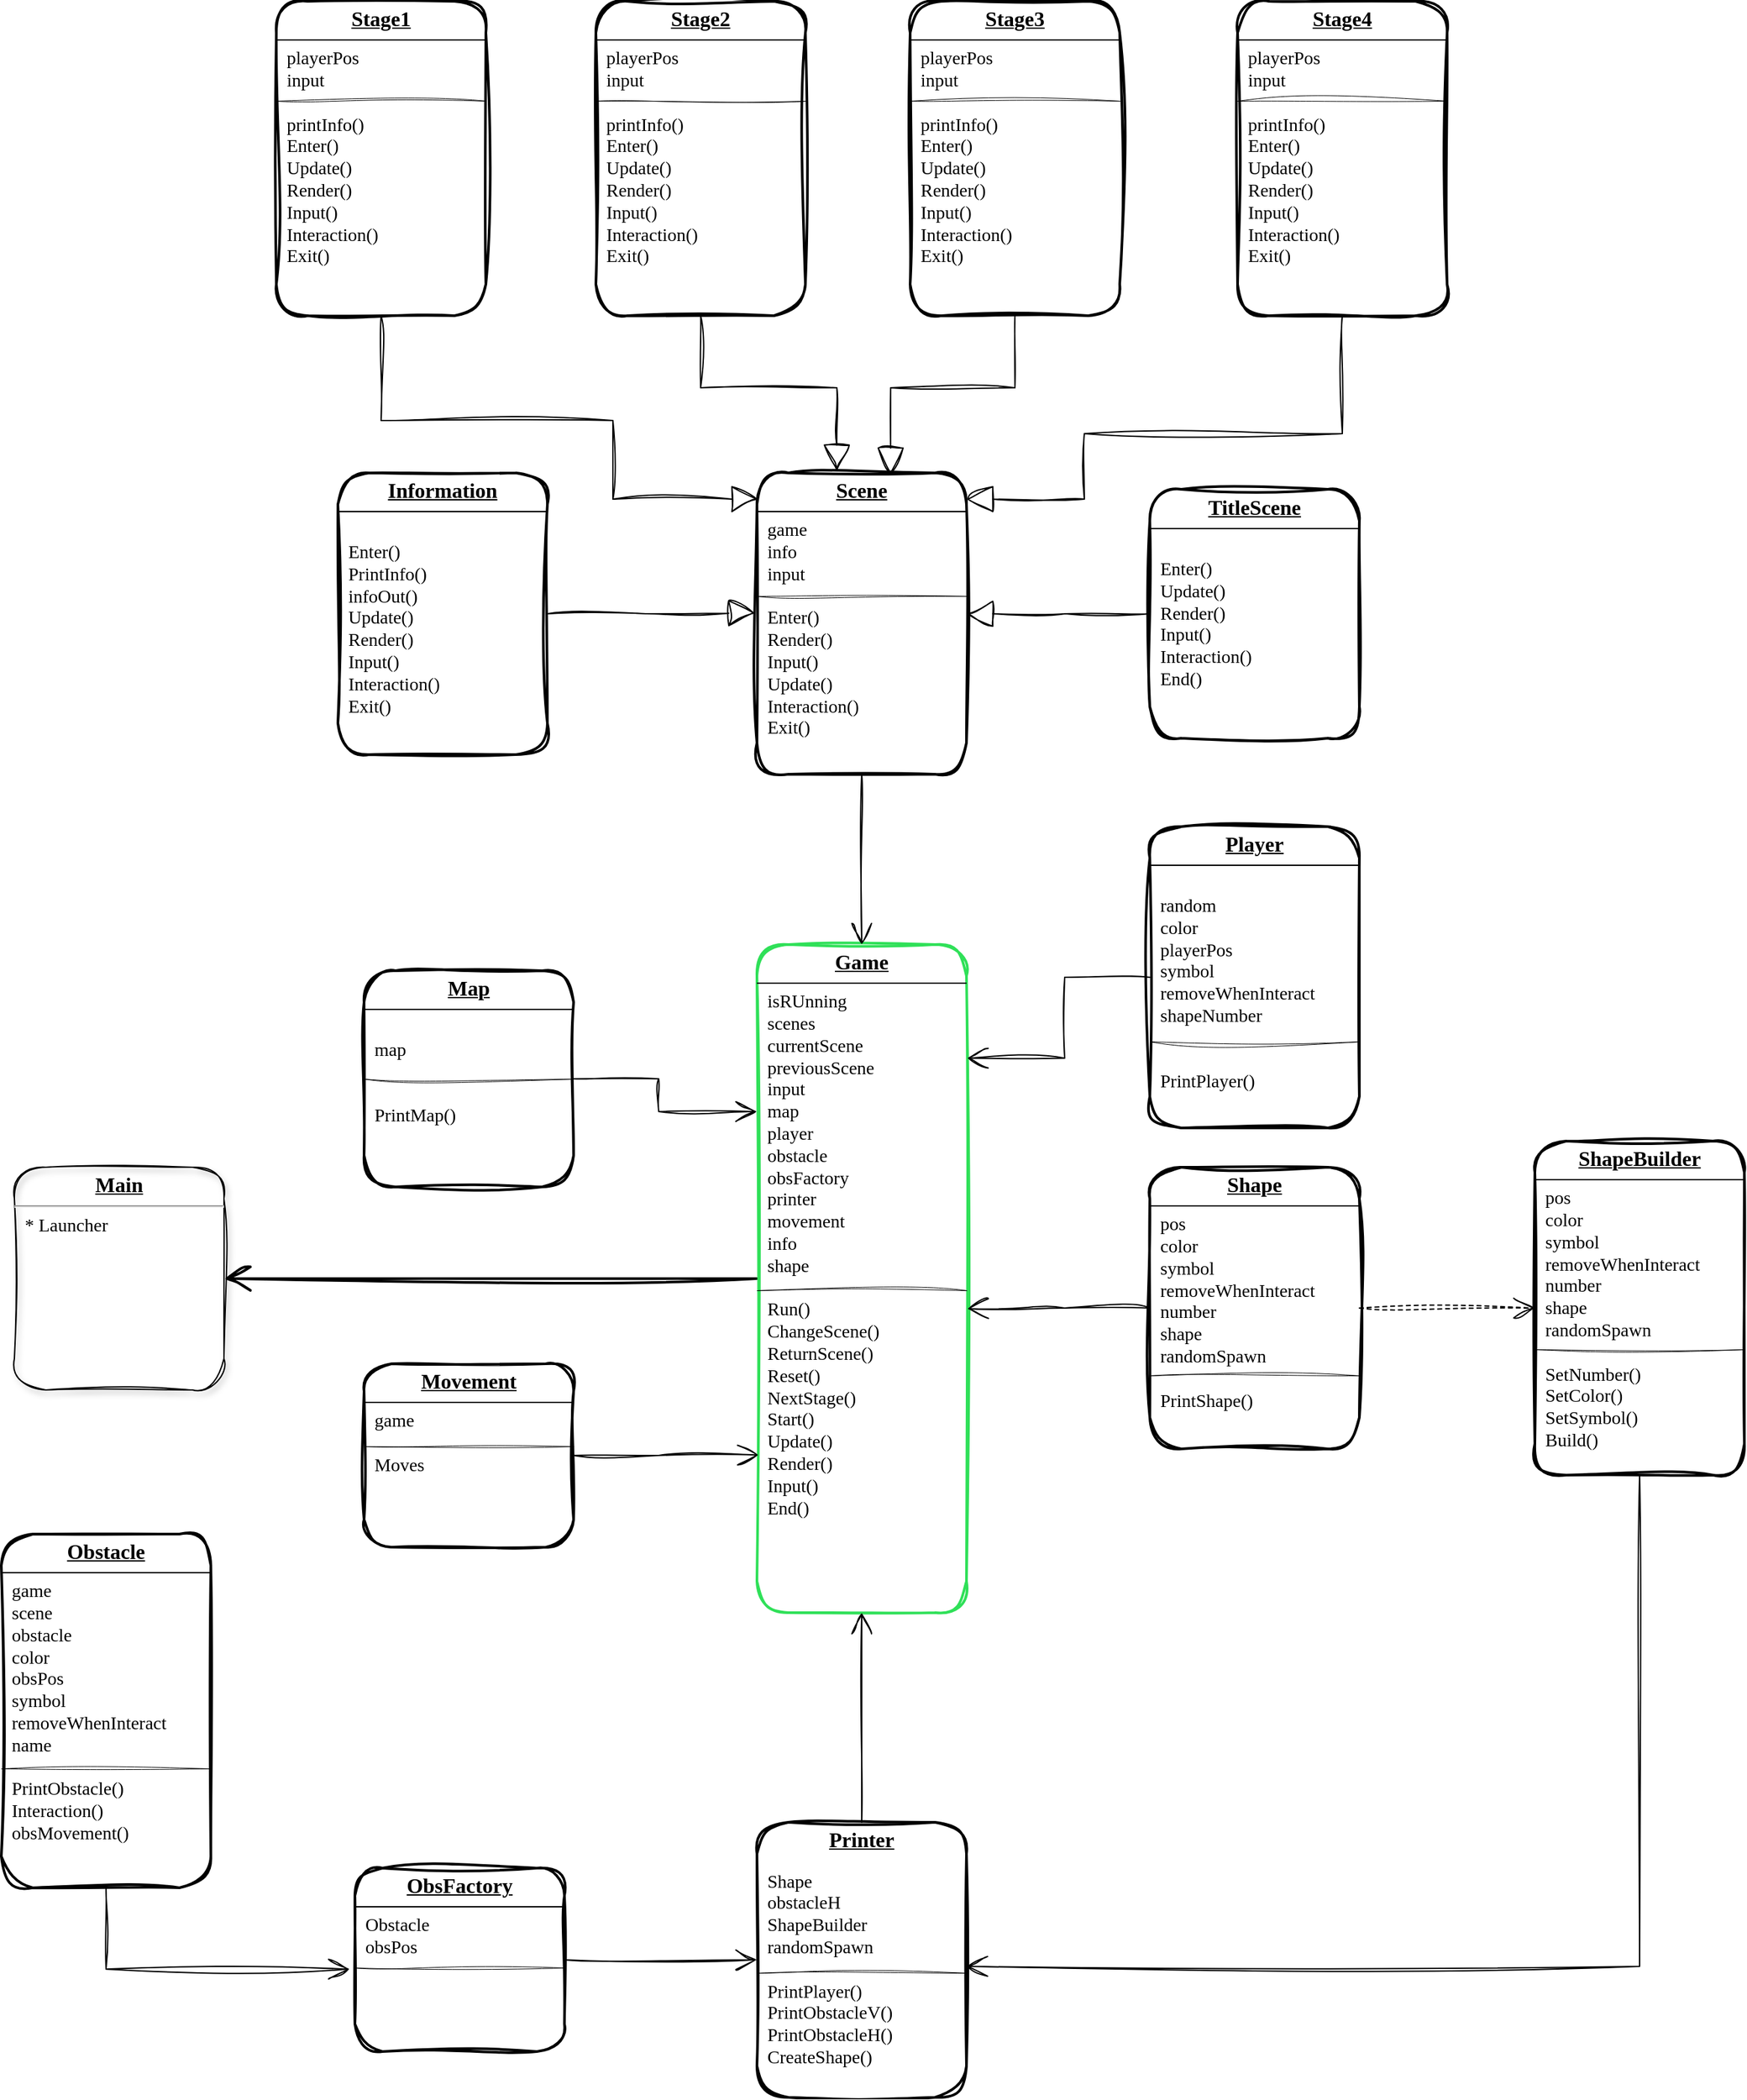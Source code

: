 <mxfile version="24.7.7">
  <diagram name="페이지-1" id="KCfzDf8pTsPUJtwc3lcl">
    <mxGraphModel dx="2951" dy="3387" grid="1" gridSize="10" guides="1" tooltips="1" connect="1" arrows="1" fold="1" page="1" pageScale="1" pageWidth="827" pageHeight="1169" math="0" shadow="0">
      <root>
        <mxCell id="0" />
        <mxCell id="1" parent="0" />
        <mxCell id="t9LcC6FPBCo6lW4B1yM4-5" value="&lt;p style=&quot;margin: 0px; margin-top: 4px; text-align: center; text-decoration: underline;&quot;&gt;&lt;strong&gt;&lt;font style=&quot;font-size: 16px;&quot;&gt;Main&lt;/font&gt;&lt;/strong&gt;&lt;/p&gt;&lt;hr&gt;&lt;p style=&quot;margin: 0px 0px 0px 8px; font-size: 14px;&quot;&gt;* Launcher&lt;/p&gt;&lt;p style=&quot;margin: 0px; margin-left: 8px;&quot;&gt;&lt;br&gt;&lt;/p&gt;" style="verticalAlign=top;align=left;overflow=fill;fontSize=12;fontFamily=d2coding;html=1;strokeColor=#000000;shadow=1;fillColor=none;fontColor=#000000;rounded=1;sketch=1;curveFitting=1;jiggle=2;" vertex="1" parent="1">
          <mxGeometry x="-650" y="-30" width="160" height="170" as="geometry" />
        </mxCell>
        <mxCell id="t9LcC6FPBCo6lW4B1yM4-97" style="edgeStyle=orthogonalEdgeStyle;rounded=0;sketch=1;hachureGap=4;jiggle=2;curveFitting=1;orthogonalLoop=1;jettySize=auto;html=1;entryX=1;entryY=0.5;entryDx=0;entryDy=0;fontFamily=d2coding;fontSource=https%3A%2F%2Ffonts.googleapis.com%2Fcss%3Ffamily%3DArchitects%2BDaughter;fontSize=12;fontColor=default;labelBackgroundColor=default;endArrow=open;endFill=0;strokeWidth=2;endSize=16;" edge="1" parent="1" source="t9LcC6FPBCo6lW4B1yM4-40" target="t9LcC6FPBCo6lW4B1yM4-5">
          <mxGeometry relative="1" as="geometry" />
        </mxCell>
        <mxCell id="t9LcC6FPBCo6lW4B1yM4-40" value="&lt;p style=&quot;margin:0px;margin-top:4px;text-align:center;text-decoration:underline;&quot;&gt;&lt;b&gt;&lt;font style=&quot;font-size: 16px;&quot;&gt;Game&lt;/font&gt;&lt;/b&gt;&lt;/p&gt;&lt;hr style=&quot;border-style:solid;&quot; size=&quot;1&quot;&gt;&lt;p style=&quot;margin: 0px 0px 0px 8px; font-size: 14px;&quot;&gt;&lt;span style=&quot;text-wrap: nowrap;&quot;&gt;isRUnning&lt;/span&gt;&lt;/p&gt;&lt;p style=&quot;margin: 0px 0px 0px 8px; font-size: 14px;&quot;&gt;&lt;span style=&quot;text-wrap: nowrap; background-color: initial;&quot;&gt;scenes&lt;/span&gt;&lt;/p&gt;&lt;p style=&quot;margin: 0px 0px 0px 8px; font-size: 14px;&quot;&gt;&lt;span style=&quot;text-wrap: nowrap;&quot;&gt;currentScene&lt;/span&gt;&lt;/p&gt;&lt;p style=&quot;margin: 0px 0px 0px 8px; font-size: 14px;&quot;&gt;previousScene&lt;/p&gt;&lt;p style=&quot;margin: 0px 0px 0px 8px; font-size: 14px;&quot;&gt;input&lt;/p&gt;&lt;p style=&quot;margin: 0px 0px 0px 8px; font-size: 14px;&quot;&gt;map&lt;/p&gt;&lt;p style=&quot;margin: 0px 0px 0px 8px; font-size: 14px;&quot;&gt;player&lt;/p&gt;&lt;p style=&quot;margin: 0px 0px 0px 8px; font-size: 14px;&quot;&gt;obstacle&lt;/p&gt;&lt;p style=&quot;margin: 0px 0px 0px 8px; font-size: 14px;&quot;&gt;obsFactory&lt;/p&gt;&lt;p style=&quot;margin: 0px 0px 0px 8px; font-size: 14px;&quot;&gt;printer&lt;/p&gt;&lt;p style=&quot;margin: 0px 0px 0px 8px; font-size: 14px;&quot;&gt;movement&lt;/p&gt;&lt;p style=&quot;margin: 0px 0px 0px 8px; font-size: 14px;&quot;&gt;info&lt;/p&gt;&lt;p style=&quot;margin: 0px 0px 0px 8px; font-size: 14px;&quot;&gt;shape&lt;/p&gt;&lt;p style=&quot;text-wrap: nowrap; margin: 0px 0px 0px 8px; font-size: 14px;&quot;&gt;&lt;br&gt;&lt;/p&gt;&lt;p style=&quot;text-wrap: nowrap; margin: 0px 0px 0px 8px; font-size: 14px;&quot;&gt;Run()&lt;/p&gt;&lt;p style=&quot;text-wrap: nowrap; margin: 0px 0px 0px 8px; font-size: 14px;&quot;&gt;ChangeScene()&lt;/p&gt;&lt;p style=&quot;text-wrap: nowrap; margin: 0px 0px 0px 8px; font-size: 14px;&quot;&gt;ReturnScene()&lt;/p&gt;&lt;p style=&quot;text-wrap: nowrap; margin: 0px 0px 0px 8px; font-size: 14px;&quot;&gt;Reset()&lt;/p&gt;&lt;p style=&quot;text-wrap: nowrap; margin: 0px 0px 0px 8px; font-size: 14px;&quot;&gt;NextStage()&lt;/p&gt;&lt;p style=&quot;text-wrap: nowrap; margin: 0px 0px 0px 8px; font-size: 14px;&quot;&gt;Start()&lt;/p&gt;&lt;p style=&quot;text-wrap: nowrap; margin: 0px 0px 0px 8px; font-size: 14px;&quot;&gt;Update()&lt;/p&gt;&lt;p style=&quot;text-wrap: nowrap; margin: 0px 0px 0px 8px; font-size: 14px;&quot;&gt;Render()&lt;/p&gt;&lt;p style=&quot;text-wrap: nowrap; margin: 0px 0px 0px 8px; font-size: 14px;&quot;&gt;Input()&lt;/p&gt;&lt;p style=&quot;text-wrap: nowrap; margin: 0px 0px 0px 8px; font-size: 14px;&quot;&gt;End()&lt;/p&gt;" style="verticalAlign=top;align=left;overflow=fill;html=1;whiteSpace=wrap;sketch=1;hachureGap=4;jiggle=2;curveFitting=1;fontFamily=d2coding;rounded=1;fillColor=none;strokeColor=#2FE058;strokeWidth=2;shadow=0;" vertex="1" parent="1">
          <mxGeometry x="-83" y="-200" width="160" height="510" as="geometry" />
        </mxCell>
        <mxCell id="t9LcC6FPBCo6lW4B1yM4-37" value="" style="line;strokeWidth=0.5;fillColor=none;align=left;verticalAlign=middle;spacingTop=-1;spacingLeft=3;spacingRight=3;rotatable=0;labelPosition=right;points=[];portConstraint=eastwest;strokeColor=inherit;sketch=1;hachureGap=4;jiggle=2;curveFitting=1;fontFamily=d2coding;" vertex="1" parent="1">
          <mxGeometry x="-83" y="60" width="160" height="8" as="geometry" />
        </mxCell>
        <mxCell id="t9LcC6FPBCo6lW4B1yM4-75" style="edgeStyle=orthogonalEdgeStyle;rounded=0;sketch=1;hachureGap=4;jiggle=2;curveFitting=1;orthogonalLoop=1;jettySize=auto;html=1;exitX=0;exitY=0.5;exitDx=0;exitDy=0;fontFamily=d2coding;fontSource=https%3A%2F%2Ffonts.googleapis.com%2Fcss%3Ffamily%3DArchitects%2BDaughter;fontSize=12;fontColor=default;labelBackgroundColor=default;endArrow=block;endFill=0;endSize=18;" edge="1" parent="1" source="t9LcC6FPBCo6lW4B1yM4-43">
          <mxGeometry relative="1" as="geometry">
            <mxPoint x="77" y="-452.5" as="targetPoint" />
          </mxGeometry>
        </mxCell>
        <mxCell id="t9LcC6FPBCo6lW4B1yM4-43" value="&lt;p style=&quot;margin:0px;margin-top:4px;text-align:center;text-decoration:underline;&quot;&gt;&lt;b&gt;&lt;font style=&quot;font-size: 16px;&quot;&gt;TitleScene&lt;/font&gt;&lt;/b&gt;&lt;/p&gt;&lt;hr style=&quot;border-style:solid;&quot; size=&quot;1&quot;&gt;&lt;p style=&quot;margin: 0px 0px 0px 8px; font-size: 14px;&quot;&gt;&lt;br&gt;&lt;/p&gt;&lt;p style=&quot;text-wrap: nowrap; margin: 0px 0px 0px 8px; font-size: 14px;&quot;&gt;Enter()&lt;/p&gt;&lt;p style=&quot;text-wrap: nowrap; margin: 0px 0px 0px 8px; font-size: 14px;&quot;&gt;&lt;span style=&quot;background-color: initial;&quot;&gt;Update()&lt;/span&gt;&lt;br&gt;&lt;/p&gt;&lt;p style=&quot;text-wrap: nowrap; margin: 0px 0px 0px 8px; font-size: 14px;&quot;&gt;Render()&lt;/p&gt;&lt;p style=&quot;text-wrap: nowrap; margin: 0px 0px 0px 8px; font-size: 14px;&quot;&gt;Input()&lt;/p&gt;&lt;p style=&quot;text-wrap: nowrap; margin: 0px 0px 0px 8px; font-size: 14px;&quot;&gt;Interaction()&lt;/p&gt;&lt;p style=&quot;text-wrap: nowrap; margin: 0px 0px 0px 8px; font-size: 14px;&quot;&gt;End()&lt;/p&gt;" style="verticalAlign=top;align=left;overflow=fill;html=1;whiteSpace=wrap;sketch=1;hachureGap=4;jiggle=2;curveFitting=1;fontFamily=d2coding;rounded=1;fillColor=none;strokeColor=#000000;strokeWidth=2;shadow=0;" vertex="1" parent="1">
          <mxGeometry x="217" y="-547.5" width="160" height="190" as="geometry" />
        </mxCell>
        <mxCell id="t9LcC6FPBCo6lW4B1yM4-47" value="&lt;p style=&quot;margin:0px;margin-top:4px;text-align:center;text-decoration:underline;&quot;&gt;&lt;b&gt;&lt;font style=&quot;font-size: 16px;&quot;&gt;Information&lt;/font&gt;&lt;/b&gt;&lt;/p&gt;&lt;hr style=&quot;border-style:solid;&quot; size=&quot;1&quot;&gt;&lt;p style=&quot;margin: 0px 0px 0px 8px; font-size: 14px;&quot;&gt;&lt;br&gt;&lt;/p&gt;&lt;p style=&quot;text-wrap: nowrap; margin: 0px 0px 0px 8px; font-size: 14px;&quot;&gt;Enter()&lt;/p&gt;&lt;p style=&quot;text-wrap: nowrap; margin: 0px 0px 0px 8px; font-size: 14px;&quot;&gt;PrintInfo()&lt;/p&gt;&lt;p style=&quot;text-wrap: nowrap; margin: 0px 0px 0px 8px; font-size: 14px;&quot;&gt;infoOut()&lt;/p&gt;&lt;p style=&quot;text-wrap: nowrap; margin: 0px 0px 0px 8px; font-size: 14px;&quot;&gt;&lt;span style=&quot;background-color: initial;&quot;&gt;Update()&lt;/span&gt;&lt;br&gt;&lt;/p&gt;&lt;p style=&quot;text-wrap: nowrap; margin: 0px 0px 0px 8px; font-size: 14px;&quot;&gt;Render()&lt;/p&gt;&lt;p style=&quot;text-wrap: nowrap; margin: 0px 0px 0px 8px; font-size: 14px;&quot;&gt;Input()&lt;/p&gt;&lt;p style=&quot;text-wrap: nowrap; margin: 0px 0px 0px 8px; font-size: 14px;&quot;&gt;Interaction()&lt;/p&gt;&lt;p style=&quot;text-wrap: nowrap; margin: 0px 0px 0px 8px; font-size: 14px;&quot;&gt;Exit()&lt;/p&gt;" style="verticalAlign=top;align=left;overflow=fill;html=1;whiteSpace=wrap;sketch=1;hachureGap=4;jiggle=2;curveFitting=1;fontFamily=d2coding;rounded=1;fillColor=none;strokeColor=#000000;strokeWidth=2;shadow=0;" vertex="1" parent="1">
          <mxGeometry x="-403" y="-560" width="160" height="215" as="geometry" />
        </mxCell>
        <mxCell id="t9LcC6FPBCo6lW4B1yM4-77" style="edgeStyle=orthogonalEdgeStyle;rounded=0;sketch=1;hachureGap=4;jiggle=2;curveFitting=1;orthogonalLoop=1;jettySize=auto;html=1;exitX=0.5;exitY=1;exitDx=0;exitDy=0;entryX=0.006;entryY=0.087;entryDx=0;entryDy=0;fontFamily=d2coding;fontSource=https%3A%2F%2Ffonts.googleapis.com%2Fcss%3Ffamily%3DArchitects%2BDaughter;fontSize=12;fontColor=default;labelBackgroundColor=default;entryPerimeter=0;endArrow=block;endFill=0;endSize=18;" edge="1" parent="1" source="t9LcC6FPBCo6lW4B1yM4-48" target="t9LcC6FPBCo6lW4B1yM4-50">
          <mxGeometry relative="1" as="geometry">
            <Array as="points">
              <mxPoint x="-370" y="-600" />
              <mxPoint x="-193" y="-600" />
              <mxPoint x="-193" y="-540" />
            </Array>
          </mxGeometry>
        </mxCell>
        <mxCell id="t9LcC6FPBCo6lW4B1yM4-48" value="&lt;p style=&quot;margin:0px;margin-top:4px;text-align:center;text-decoration:underline;&quot;&gt;&lt;b&gt;&lt;font style=&quot;font-size: 16px;&quot;&gt;Stage1&lt;/font&gt;&lt;/b&gt;&lt;/p&gt;&lt;hr style=&quot;border-style:solid;&quot; size=&quot;1&quot;&gt;&lt;p style=&quot;margin: 0px 0px 0px 8px; font-size: 14px;&quot;&gt;playerPos&lt;/p&gt;&lt;p style=&quot;margin: 0px 0px 0px 8px; font-size: 14px;&quot;&gt;input&lt;/p&gt;&lt;p style=&quot;margin: 0px 0px 0px 8px; font-size: 14px;&quot;&gt;&lt;span style=&quot;text-wrap: nowrap; background-color: initial;&quot;&gt;&lt;br&gt;&lt;/span&gt;&lt;/p&gt;&lt;p style=&quot;margin: 0px 0px 0px 8px; font-size: 14px;&quot;&gt;&lt;span style=&quot;text-wrap: nowrap; background-color: initial;&quot;&gt;printInfo()&lt;/span&gt;&lt;br&gt;&lt;/p&gt;&lt;p style=&quot;text-wrap: nowrap; margin: 0px 0px 0px 8px; font-size: 14px;&quot;&gt;Enter()&lt;/p&gt;&lt;p style=&quot;text-wrap: nowrap; margin: 0px 0px 0px 8px; font-size: 14px;&quot;&gt;&lt;span style=&quot;background-color: initial;&quot;&gt;Update()&lt;/span&gt;&lt;br&gt;&lt;/p&gt;&lt;p style=&quot;text-wrap: nowrap; margin: 0px 0px 0px 8px; font-size: 14px;&quot;&gt;Render()&lt;/p&gt;&lt;p style=&quot;text-wrap: nowrap; margin: 0px 0px 0px 8px; font-size: 14px;&quot;&gt;Input()&lt;/p&gt;&lt;p style=&quot;text-wrap: nowrap; margin: 0px 0px 0px 8px; font-size: 14px;&quot;&gt;Interaction()&lt;/p&gt;&lt;p style=&quot;text-wrap: nowrap; margin: 0px 0px 0px 8px; font-size: 14px;&quot;&gt;Exit()&lt;/p&gt;" style="verticalAlign=top;align=left;overflow=fill;html=1;whiteSpace=wrap;sketch=1;hachureGap=4;jiggle=2;curveFitting=1;fontFamily=d2coding;rounded=1;fillColor=none;strokeColor=#000000;strokeWidth=2;shadow=0;" vertex="1" parent="1">
          <mxGeometry x="-450" y="-920" width="160" height="240" as="geometry" />
        </mxCell>
        <mxCell id="t9LcC6FPBCo6lW4B1yM4-49" value="" style="line;strokeWidth=0.5;fillColor=none;align=left;verticalAlign=middle;spacingTop=-1;spacingLeft=3;spacingRight=3;rotatable=0;labelPosition=right;points=[];portConstraint=eastwest;strokeColor=#000000;sketch=1;hachureGap=4;jiggle=2;curveFitting=1;fontFamily=d2coding;" vertex="1" parent="1">
          <mxGeometry x="-450" y="-848" width="160" height="8" as="geometry" />
        </mxCell>
        <mxCell id="t9LcC6FPBCo6lW4B1yM4-74" style="edgeStyle=orthogonalEdgeStyle;rounded=0;sketch=1;hachureGap=4;jiggle=2;curveFitting=1;orthogonalLoop=1;jettySize=auto;html=1;fontFamily=d2coding;fontSource=https%3A%2F%2Ffonts.googleapis.com%2Fcss%3Ffamily%3DArchitects%2BDaughter;fontSize=12;fontColor=default;labelBackgroundColor=default;endArrow=open;endFill=0;endSize=14;" edge="1" parent="1" source="t9LcC6FPBCo6lW4B1yM4-50" target="t9LcC6FPBCo6lW4B1yM4-40">
          <mxGeometry relative="1" as="geometry" />
        </mxCell>
        <mxCell id="t9LcC6FPBCo6lW4B1yM4-50" value="&lt;p style=&quot;margin:0px;margin-top:4px;text-align:center;text-decoration:underline;&quot;&gt;&lt;b&gt;&lt;font style=&quot;font-size: 16px;&quot;&gt;Scene&lt;/font&gt;&lt;/b&gt;&lt;/p&gt;&lt;hr style=&quot;border-style:solid;&quot; size=&quot;1&quot;&gt;&lt;p style=&quot;margin: 0px 0px 0px 8px; font-size: 14px;&quot;&gt;&lt;span style=&quot;background-color: initial;&quot;&gt;game&lt;/span&gt;&lt;br&gt;&lt;/p&gt;&lt;p style=&quot;margin: 0px 0px 0px 8px; font-size: 14px;&quot;&gt;info&lt;/p&gt;&lt;p style=&quot;margin: 0px 0px 0px 8px; font-size: 14px;&quot;&gt;input&lt;/p&gt;&lt;p style=&quot;margin: 0px 0px 0px 8px; font-size: 14px;&quot;&gt;&lt;br&gt;&lt;/p&gt;&lt;p style=&quot;text-wrap: nowrap; margin: 0px 0px 0px 8px; font-size: 14px;&quot;&gt;&lt;span style=&quot;background-color: initial;&quot;&gt;Enter()&lt;/span&gt;&lt;br&gt;&lt;/p&gt;&lt;p style=&quot;text-wrap: nowrap; margin: 0px 0px 0px 8px; font-size: 14px;&quot;&gt;&lt;span style=&quot;background-color: initial;&quot;&gt;Render()&lt;/span&gt;&lt;br&gt;&lt;/p&gt;&lt;p style=&quot;text-wrap: nowrap; margin: 0px 0px 0px 8px; font-size: 14px;&quot;&gt;Input()&lt;/p&gt;&lt;p style=&quot;text-wrap: nowrap; margin: 0px 0px 0px 8px; font-size: 14px;&quot;&gt;Update()&lt;br&gt;&lt;/p&gt;&lt;p style=&quot;text-wrap: nowrap; margin: 0px 0px 0px 8px; font-size: 14px;&quot;&gt;Interaction()&lt;/p&gt;&lt;p style=&quot;text-wrap: nowrap; margin: 0px 0px 0px 8px; font-size: 14px;&quot;&gt;Exit()&lt;/p&gt;" style="verticalAlign=top;align=left;overflow=fill;html=1;whiteSpace=wrap;sketch=1;hachureGap=4;jiggle=2;curveFitting=1;fontFamily=d2coding;rounded=1;fillColor=none;strokeColor=#000000;strokeWidth=2;shadow=0;" vertex="1" parent="1">
          <mxGeometry x="-83" y="-560" width="160" height="230" as="geometry" />
        </mxCell>
        <mxCell id="t9LcC6FPBCo6lW4B1yM4-51" value="" style="line;strokeWidth=0.5;fillColor=none;align=left;verticalAlign=middle;spacingTop=-1;spacingLeft=3;spacingRight=3;rotatable=0;labelPosition=right;points=[];portConstraint=eastwest;strokeColor=#000000;sketch=1;hachureGap=4;jiggle=2;curveFitting=1;fontFamily=d2coding;" vertex="1" parent="1">
          <mxGeometry x="-83" y="-470" width="160" height="8" as="geometry" />
        </mxCell>
        <mxCell id="t9LcC6FPBCo6lW4B1yM4-52" value="&lt;p style=&quot;margin:0px;margin-top:4px;text-align:center;text-decoration:underline;&quot;&gt;&lt;b&gt;&lt;font style=&quot;font-size: 16px;&quot;&gt;Stage2&lt;/font&gt;&lt;/b&gt;&lt;/p&gt;&lt;hr style=&quot;border-style:solid;&quot; size=&quot;1&quot;&gt;&lt;p style=&quot;margin: 0px 0px 0px 8px; font-size: 14px;&quot;&gt;playerPos&lt;/p&gt;&lt;p style=&quot;margin: 0px 0px 0px 8px; font-size: 14px;&quot;&gt;input&lt;/p&gt;&lt;p style=&quot;margin: 0px 0px 0px 8px; font-size: 14px;&quot;&gt;&lt;span style=&quot;text-wrap: nowrap; background-color: initial;&quot;&gt;&lt;br&gt;&lt;/span&gt;&lt;/p&gt;&lt;p style=&quot;margin: 0px 0px 0px 8px; font-size: 14px;&quot;&gt;&lt;span style=&quot;text-wrap: nowrap; background-color: initial;&quot;&gt;printInfo()&lt;/span&gt;&lt;br&gt;&lt;/p&gt;&lt;p style=&quot;text-wrap: nowrap; margin: 0px 0px 0px 8px; font-size: 14px;&quot;&gt;Enter()&lt;/p&gt;&lt;p style=&quot;text-wrap: nowrap; margin: 0px 0px 0px 8px; font-size: 14px;&quot;&gt;&lt;span style=&quot;background-color: initial;&quot;&gt;Update()&lt;/span&gt;&lt;br&gt;&lt;/p&gt;&lt;p style=&quot;text-wrap: nowrap; margin: 0px 0px 0px 8px; font-size: 14px;&quot;&gt;Render()&lt;/p&gt;&lt;p style=&quot;text-wrap: nowrap; margin: 0px 0px 0px 8px; font-size: 14px;&quot;&gt;Input()&lt;/p&gt;&lt;p style=&quot;text-wrap: nowrap; margin: 0px 0px 0px 8px; font-size: 14px;&quot;&gt;Interaction()&lt;/p&gt;&lt;p style=&quot;text-wrap: nowrap; margin: 0px 0px 0px 8px; font-size: 14px;&quot;&gt;Exit()&lt;/p&gt;" style="verticalAlign=top;align=left;overflow=fill;html=1;whiteSpace=wrap;sketch=1;hachureGap=4;jiggle=2;curveFitting=1;fontFamily=d2coding;rounded=1;fillColor=none;strokeColor=#000000;strokeWidth=2;shadow=0;" vertex="1" parent="1">
          <mxGeometry x="-206" y="-920" width="160" height="240" as="geometry" />
        </mxCell>
        <mxCell id="t9LcC6FPBCo6lW4B1yM4-53" value="" style="line;strokeWidth=0.5;fillColor=none;align=left;verticalAlign=middle;spacingTop=-1;spacingLeft=3;spacingRight=3;rotatable=0;labelPosition=right;points=[];portConstraint=eastwest;strokeColor=#000000;sketch=1;hachureGap=4;jiggle=2;curveFitting=1;fontFamily=d2coding;" vertex="1" parent="1">
          <mxGeometry x="-206" y="-848" width="160" height="8" as="geometry" />
        </mxCell>
        <mxCell id="t9LcC6FPBCo6lW4B1yM4-54" value="&lt;p style=&quot;margin:0px;margin-top:4px;text-align:center;text-decoration:underline;&quot;&gt;&lt;b&gt;&lt;font style=&quot;font-size: 16px;&quot;&gt;Stage3&lt;/font&gt;&lt;/b&gt;&lt;/p&gt;&lt;hr style=&quot;border-style:solid;&quot; size=&quot;1&quot;&gt;&lt;p style=&quot;margin: 0px 0px 0px 8px; font-size: 14px;&quot;&gt;playerPos&lt;/p&gt;&lt;p style=&quot;margin: 0px 0px 0px 8px; font-size: 14px;&quot;&gt;input&lt;/p&gt;&lt;p style=&quot;margin: 0px 0px 0px 8px; font-size: 14px;&quot;&gt;&lt;span style=&quot;text-wrap: nowrap; background-color: initial;&quot;&gt;&lt;br&gt;&lt;/span&gt;&lt;/p&gt;&lt;p style=&quot;margin: 0px 0px 0px 8px; font-size: 14px;&quot;&gt;&lt;span style=&quot;text-wrap: nowrap; background-color: initial;&quot;&gt;printInfo()&lt;/span&gt;&lt;br&gt;&lt;/p&gt;&lt;p style=&quot;text-wrap: nowrap; margin: 0px 0px 0px 8px; font-size: 14px;&quot;&gt;Enter()&lt;/p&gt;&lt;p style=&quot;text-wrap: nowrap; margin: 0px 0px 0px 8px; font-size: 14px;&quot;&gt;&lt;span style=&quot;background-color: initial;&quot;&gt;Update()&lt;/span&gt;&lt;br&gt;&lt;/p&gt;&lt;p style=&quot;text-wrap: nowrap; margin: 0px 0px 0px 8px; font-size: 14px;&quot;&gt;Render()&lt;/p&gt;&lt;p style=&quot;text-wrap: nowrap; margin: 0px 0px 0px 8px; font-size: 14px;&quot;&gt;Input()&lt;/p&gt;&lt;p style=&quot;text-wrap: nowrap; margin: 0px 0px 0px 8px; font-size: 14px;&quot;&gt;Interaction()&lt;/p&gt;&lt;p style=&quot;text-wrap: nowrap; margin: 0px 0px 0px 8px; font-size: 14px;&quot;&gt;Exit()&lt;/p&gt;" style="verticalAlign=top;align=left;overflow=fill;html=1;whiteSpace=wrap;sketch=1;hachureGap=4;jiggle=2;curveFitting=1;fontFamily=d2coding;rounded=1;fillColor=none;strokeColor=#000000;strokeWidth=2;shadow=0;" vertex="1" parent="1">
          <mxGeometry x="34" y="-920" width="160" height="240" as="geometry" />
        </mxCell>
        <mxCell id="t9LcC6FPBCo6lW4B1yM4-55" value="" style="line;strokeWidth=0.5;fillColor=none;align=left;verticalAlign=middle;spacingTop=-1;spacingLeft=3;spacingRight=3;rotatable=0;labelPosition=right;points=[];portConstraint=eastwest;strokeColor=#000000;sketch=1;hachureGap=4;jiggle=2;curveFitting=1;fontFamily=d2coding;" vertex="1" parent="1">
          <mxGeometry x="34" y="-848" width="160" height="8" as="geometry" />
        </mxCell>
        <mxCell id="t9LcC6FPBCo6lW4B1yM4-80" style="edgeStyle=orthogonalEdgeStyle;rounded=0;sketch=1;hachureGap=4;jiggle=2;curveFitting=1;orthogonalLoop=1;jettySize=auto;html=1;exitX=0.5;exitY=1;exitDx=0;exitDy=0;fontFamily=d2coding;fontSource=https%3A%2F%2Ffonts.googleapis.com%2Fcss%3Ffamily%3DArchitects%2BDaughter;fontSize=12;fontColor=default;labelBackgroundColor=default;endArrow=block;endFill=0;endSize=18;" edge="1" parent="1" source="t9LcC6FPBCo6lW4B1yM4-56">
          <mxGeometry relative="1" as="geometry">
            <mxPoint x="77" y="-540" as="targetPoint" />
            <Array as="points">
              <mxPoint x="364" y="-590" />
              <mxPoint x="167" y="-590" />
              <mxPoint x="167" y="-540" />
              <mxPoint x="77" y="-540" />
            </Array>
          </mxGeometry>
        </mxCell>
        <mxCell id="t9LcC6FPBCo6lW4B1yM4-56" value="&lt;p style=&quot;margin:0px;margin-top:4px;text-align:center;text-decoration:underline;&quot;&gt;&lt;b&gt;&lt;font style=&quot;font-size: 16px;&quot;&gt;Stage4&lt;/font&gt;&lt;/b&gt;&lt;/p&gt;&lt;hr style=&quot;border-style:solid;&quot; size=&quot;1&quot;&gt;&lt;p style=&quot;margin: 0px 0px 0px 8px; font-size: 14px;&quot;&gt;playerPos&lt;/p&gt;&lt;p style=&quot;margin: 0px 0px 0px 8px; font-size: 14px;&quot;&gt;input&lt;/p&gt;&lt;p style=&quot;margin: 0px 0px 0px 8px; font-size: 14px;&quot;&gt;&lt;span style=&quot;text-wrap: nowrap; background-color: initial;&quot;&gt;&lt;br&gt;&lt;/span&gt;&lt;/p&gt;&lt;p style=&quot;margin: 0px 0px 0px 8px; font-size: 14px;&quot;&gt;&lt;span style=&quot;text-wrap: nowrap; background-color: initial;&quot;&gt;printInfo()&lt;/span&gt;&lt;br&gt;&lt;/p&gt;&lt;p style=&quot;text-wrap: nowrap; margin: 0px 0px 0px 8px; font-size: 14px;&quot;&gt;Enter()&lt;/p&gt;&lt;p style=&quot;text-wrap: nowrap; margin: 0px 0px 0px 8px; font-size: 14px;&quot;&gt;&lt;span style=&quot;background-color: initial;&quot;&gt;Update()&lt;/span&gt;&lt;br&gt;&lt;/p&gt;&lt;p style=&quot;text-wrap: nowrap; margin: 0px 0px 0px 8px; font-size: 14px;&quot;&gt;Render()&lt;/p&gt;&lt;p style=&quot;text-wrap: nowrap; margin: 0px 0px 0px 8px; font-size: 14px;&quot;&gt;Input()&lt;/p&gt;&lt;p style=&quot;text-wrap: nowrap; margin: 0px 0px 0px 8px; font-size: 14px;&quot;&gt;Interaction()&lt;/p&gt;&lt;p style=&quot;text-wrap: nowrap; margin: 0px 0px 0px 8px; font-size: 14px;&quot;&gt;Exit()&lt;/p&gt;" style="verticalAlign=top;align=left;overflow=fill;html=1;whiteSpace=wrap;sketch=1;hachureGap=4;jiggle=2;curveFitting=1;fontFamily=d2coding;rounded=1;fillColor=none;strokeColor=#000000;strokeWidth=2;shadow=0;" vertex="1" parent="1">
          <mxGeometry x="284" y="-920" width="160" height="240" as="geometry" />
        </mxCell>
        <mxCell id="t9LcC6FPBCo6lW4B1yM4-57" value="" style="line;strokeWidth=0.5;fillColor=none;align=left;verticalAlign=middle;spacingTop=-1;spacingLeft=3;spacingRight=3;rotatable=0;labelPosition=right;points=[];portConstraint=eastwest;strokeColor=#000000;sketch=1;hachureGap=4;jiggle=2;curveFitting=1;fontFamily=d2coding;" vertex="1" parent="1">
          <mxGeometry x="284" y="-848" width="160" height="8" as="geometry" />
        </mxCell>
        <mxCell id="t9LcC6FPBCo6lW4B1yM4-72" style="edgeStyle=orthogonalEdgeStyle;rounded=0;sketch=1;hachureGap=4;jiggle=2;curveFitting=1;orthogonalLoop=1;jettySize=auto;html=1;entryX=0;entryY=0.25;entryDx=0;entryDy=0;fontFamily=d2coding;fontSource=https%3A%2F%2Ffonts.googleapis.com%2Fcss%3Ffamily%3DArchitects%2BDaughter;fontSize=12;fontColor=default;labelBackgroundColor=default;startArrow=none;startFill=0;strokeWidth=1;strokeColor=default;targetPerimeterSpacing=0;endArrow=open;endFill=0;endSize=14;" edge="1" parent="1" source="t9LcC6FPBCo6lW4B1yM4-58" target="t9LcC6FPBCo6lW4B1yM4-40">
          <mxGeometry relative="1" as="geometry" />
        </mxCell>
        <mxCell id="t9LcC6FPBCo6lW4B1yM4-58" value="&lt;p style=&quot;margin:0px;margin-top:4px;text-align:center;text-decoration:underline;&quot;&gt;&lt;b&gt;&lt;font style=&quot;font-size: 16px;&quot;&gt;Map&lt;/font&gt;&lt;/b&gt;&lt;/p&gt;&lt;hr style=&quot;border-style:solid;&quot; size=&quot;1&quot;&gt;&lt;p style=&quot;margin: 0px 0px 0px 8px; font-size: 14px;&quot;&gt;&lt;br&gt;&lt;/p&gt;&lt;p style=&quot;margin: 0px 0px 0px 8px; font-size: 14px;&quot;&gt;&lt;span style=&quot;background-color: initial;&quot;&gt;map&lt;/span&gt;&lt;/p&gt;&lt;p style=&quot;margin: 0px 0px 0px 8px; font-size: 14px;&quot;&gt;&lt;br&gt;&lt;/p&gt;&lt;p style=&quot;margin: 0px 0px 0px 8px; font-size: 14px;&quot;&gt;&lt;br&gt;&lt;/p&gt;&lt;p style=&quot;text-wrap: nowrap; margin: 0px 0px 0px 8px; font-size: 14px;&quot;&gt;&lt;span style=&quot;background-color: initial;&quot;&gt;PrintMap()&lt;/span&gt;&lt;/p&gt;" style="verticalAlign=top;align=left;overflow=fill;html=1;whiteSpace=wrap;sketch=1;hachureGap=4;jiggle=2;curveFitting=1;fontFamily=d2coding;rounded=1;fillColor=none;strokeColor=#000000;strokeWidth=2;shadow=0;" vertex="1" parent="1">
          <mxGeometry x="-383" y="-180" width="160" height="165" as="geometry" />
        </mxCell>
        <mxCell id="t9LcC6FPBCo6lW4B1yM4-59" value="" style="line;strokeWidth=0.5;fillColor=none;align=left;verticalAlign=middle;spacingTop=-1;spacingLeft=3;spacingRight=3;rotatable=0;labelPosition=right;points=[];portConstraint=eastwest;strokeColor=#000000;sketch=1;hachureGap=4;jiggle=2;curveFitting=1;fontFamily=d2coding;" vertex="1" parent="1">
          <mxGeometry x="-383" y="-101.5" width="160" height="8" as="geometry" />
        </mxCell>
        <mxCell id="t9LcC6FPBCo6lW4B1yM4-60" value="&lt;p style=&quot;margin:0px;margin-top:4px;text-align:center;text-decoration:underline;&quot;&gt;&lt;b&gt;&lt;font style=&quot;font-size: 16px;&quot;&gt;Player&lt;/font&gt;&lt;/b&gt;&lt;/p&gt;&lt;hr style=&quot;border-style:solid;&quot; size=&quot;1&quot;&gt;&lt;p style=&quot;margin: 0px 0px 0px 8px; font-size: 14px;&quot;&gt;&lt;br&gt;&lt;/p&gt;&lt;p style=&quot;margin: 0px 0px 0px 8px; font-size: 14px;&quot;&gt;random&lt;/p&gt;&lt;p style=&quot;margin: 0px 0px 0px 8px; font-size: 14px;&quot;&gt;color&lt;/p&gt;&lt;p style=&quot;margin: 0px 0px 0px 8px; font-size: 14px;&quot;&gt;playerPos&lt;/p&gt;&lt;p style=&quot;margin: 0px 0px 0px 8px; font-size: 14px;&quot;&gt;symbol&lt;/p&gt;&lt;p style=&quot;margin: 0px 0px 0px 8px; font-size: 14px;&quot;&gt;removeWhenInteract&lt;/p&gt;&lt;p style=&quot;margin: 0px 0px 0px 8px; font-size: 14px;&quot;&gt;shapeNumber&lt;/p&gt;&lt;p style=&quot;margin: 0px 0px 0px 8px; font-size: 14px;&quot;&gt;&lt;br&gt;&lt;/p&gt;&lt;p style=&quot;margin: 0px 0px 0px 8px; font-size: 14px;&quot;&gt;&lt;br&gt;&lt;/p&gt;&lt;p style=&quot;text-wrap: nowrap; margin: 0px 0px 0px 8px; font-size: 14px;&quot;&gt;PrintPlayer()&lt;/p&gt;" style="verticalAlign=top;align=left;overflow=fill;html=1;whiteSpace=wrap;sketch=1;hachureGap=4;jiggle=2;curveFitting=1;fontFamily=d2coding;rounded=1;fillColor=none;strokeColor=#000000;strokeWidth=2;shadow=0;" vertex="1" parent="1">
          <mxGeometry x="217" y="-290" width="160" height="230" as="geometry" />
        </mxCell>
        <mxCell id="t9LcC6FPBCo6lW4B1yM4-61" value="" style="line;strokeWidth=0.5;fillColor=none;align=left;verticalAlign=middle;spacingTop=-1;spacingLeft=3;spacingRight=3;rotatable=0;labelPosition=right;points=[];portConstraint=eastwest;strokeColor=inherit;sketch=1;hachureGap=4;jiggle=2;curveFitting=1;fontFamily=d2coding;" vertex="1" parent="1">
          <mxGeometry x="217" y="-130" width="160" height="8" as="geometry" />
        </mxCell>
        <mxCell id="t9LcC6FPBCo6lW4B1yM4-93" style="edgeStyle=orthogonalEdgeStyle;rounded=0;sketch=1;hachureGap=4;jiggle=2;curveFitting=1;orthogonalLoop=1;jettySize=auto;html=1;fontFamily=d2coding;fontSource=https%3A%2F%2Ffonts.googleapis.com%2Fcss%3Ffamily%3DArchitects%2BDaughter;fontSize=12;fontColor=default;labelBackgroundColor=default;entryX=-0.025;entryY=0.551;entryDx=0;entryDy=0;entryPerimeter=0;endSize=14;endArrow=open;endFill=0;" edge="1" parent="1" source="t9LcC6FPBCo6lW4B1yM4-62" target="t9LcC6FPBCo6lW4B1yM4-64">
          <mxGeometry relative="1" as="geometry">
            <mxPoint x="-580" y="580" as="targetPoint" />
            <Array as="points">
              <mxPoint x="-580" y="582" />
            </Array>
          </mxGeometry>
        </mxCell>
        <mxCell id="t9LcC6FPBCo6lW4B1yM4-62" value="&lt;p style=&quot;margin:0px;margin-top:4px;text-align:center;text-decoration:underline;&quot;&gt;&lt;b&gt;&lt;font style=&quot;font-size: 16px;&quot;&gt;Obstacle&lt;/font&gt;&lt;/b&gt;&lt;/p&gt;&lt;hr style=&quot;border-style:solid;&quot; size=&quot;1&quot;&gt;&lt;p style=&quot;margin: 0px 0px 0px 8px; font-size: 14px;&quot;&gt;&lt;span style=&quot;text-wrap: nowrap;&quot;&gt;game&lt;/span&gt;&lt;/p&gt;&lt;p style=&quot;margin: 0px 0px 0px 8px; font-size: 14px;&quot;&gt;&lt;span style=&quot;text-wrap: nowrap; background-color: initial;&quot;&gt;scene&lt;/span&gt;&lt;/p&gt;&lt;p style=&quot;margin: 0px 0px 0px 8px; font-size: 14px;&quot;&gt;&lt;span style=&quot;background-color: initial;&quot;&gt;obstacle&lt;/span&gt;&lt;br&gt;&lt;/p&gt;&lt;p style=&quot;margin: 0px 0px 0px 8px; font-size: 14px;&quot;&gt;&lt;span style=&quot;background-color: initial;&quot;&gt;color&lt;/span&gt;&lt;br&gt;&lt;/p&gt;&lt;p style=&quot;margin: 0px 0px 0px 8px; font-size: 14px;&quot;&gt;obsPos&lt;/p&gt;&lt;p style=&quot;margin: 0px 0px 0px 8px; font-size: 14px;&quot;&gt;symbol&lt;/p&gt;&lt;p style=&quot;margin: 0px 0px 0px 8px; font-size: 14px;&quot;&gt;removeWhenInteract&lt;/p&gt;&lt;p style=&quot;margin: 0px 0px 0px 8px; font-size: 14px;&quot;&gt;name&lt;/p&gt;&lt;p style=&quot;margin: 0px 0px 0px 8px; font-size: 14px;&quot;&gt;&lt;br&gt;&lt;/p&gt;&lt;p style=&quot;text-wrap: nowrap; margin: 0px 0px 0px 8px; font-size: 14px;&quot;&gt;PrintObstacle()&lt;/p&gt;&lt;p style=&quot;text-wrap: nowrap; margin: 0px 0px 0px 8px; font-size: 14px;&quot;&gt;Interaction()&lt;/p&gt;&lt;p style=&quot;text-wrap: nowrap; margin: 0px 0px 0px 8px; font-size: 14px;&quot;&gt;obsMovement()&lt;/p&gt;" style="verticalAlign=top;align=left;overflow=fill;html=1;whiteSpace=wrap;sketch=1;hachureGap=4;jiggle=2;curveFitting=1;fontFamily=d2coding;rounded=1;fillColor=none;strokeColor=#000000;strokeWidth=2;shadow=0;" vertex="1" parent="1">
          <mxGeometry x="-660" y="250" width="160" height="270" as="geometry" />
        </mxCell>
        <mxCell id="t9LcC6FPBCo6lW4B1yM4-63" value="" style="line;strokeWidth=0.5;fillColor=none;align=left;verticalAlign=middle;spacingTop=-1;spacingLeft=3;spacingRight=3;rotatable=0;labelPosition=right;points=[];portConstraint=eastwest;strokeColor=inherit;sketch=1;hachureGap=4;jiggle=2;curveFitting=1;fontFamily=d2coding;" vertex="1" parent="1">
          <mxGeometry x="-660" y="425" width="160" height="8" as="geometry" />
        </mxCell>
        <mxCell id="t9LcC6FPBCo6lW4B1yM4-94" style="edgeStyle=orthogonalEdgeStyle;rounded=0;sketch=1;hachureGap=4;jiggle=2;curveFitting=1;orthogonalLoop=1;jettySize=auto;html=1;fontFamily=d2coding;fontSource=https%3A%2F%2Ffonts.googleapis.com%2Fcss%3Ffamily%3DArchitects%2BDaughter;fontSize=12;fontColor=default;labelBackgroundColor=default;endSize=14;endArrow=open;endFill=0;" edge="1" parent="1" source="t9LcC6FPBCo6lW4B1yM4-64" target="t9LcC6FPBCo6lW4B1yM4-68">
          <mxGeometry relative="1" as="geometry" />
        </mxCell>
        <mxCell id="t9LcC6FPBCo6lW4B1yM4-64" value="&lt;p style=&quot;margin:0px;margin-top:4px;text-align:center;text-decoration:underline;&quot;&gt;&lt;b&gt;&lt;font style=&quot;font-size: 16px;&quot;&gt;ObsFactory&lt;/font&gt;&lt;/b&gt;&lt;/p&gt;&lt;hr style=&quot;border-style:solid;&quot; size=&quot;1&quot;&gt;&lt;p style=&quot;margin: 0px 0px 0px 8px; font-size: 14px;&quot;&gt;Obstacle&lt;/p&gt;&lt;p style=&quot;margin: 0px 0px 0px 8px; font-size: 14px;&quot;&gt;obsPos&lt;/p&gt;&lt;p style=&quot;margin: 0px 0px 0px 8px; font-size: 14px;&quot;&gt;&lt;span style=&quot;text-wrap: nowrap; background-color: initial;&quot;&gt;&lt;br&gt;&lt;/span&gt;&lt;/p&gt;&lt;p style=&quot;margin: 0px 0px 0px 8px; font-size: 14px;&quot;&gt;&lt;br&gt;&lt;/p&gt;" style="verticalAlign=top;align=left;overflow=fill;html=1;whiteSpace=wrap;sketch=1;hachureGap=4;jiggle=2;curveFitting=1;fontFamily=d2coding;rounded=1;fillColor=none;strokeColor=#000000;strokeWidth=2;shadow=0;" vertex="1" parent="1">
          <mxGeometry x="-390" y="505" width="160" height="140" as="geometry" />
        </mxCell>
        <mxCell id="t9LcC6FPBCo6lW4B1yM4-65" value="" style="line;strokeWidth=0.5;fillColor=none;align=left;verticalAlign=middle;spacingTop=-1;spacingLeft=3;spacingRight=3;rotatable=0;labelPosition=right;points=[];portConstraint=eastwest;strokeColor=#000000;sketch=1;hachureGap=4;jiggle=2;curveFitting=1;fontFamily=d2coding;" vertex="1" parent="1">
          <mxGeometry x="-390" y="577" width="160" height="8" as="geometry" />
        </mxCell>
        <mxCell id="t9LcC6FPBCo6lW4B1yM4-88" style="edgeStyle=orthogonalEdgeStyle;rounded=0;sketch=1;hachureGap=4;jiggle=2;curveFitting=1;orthogonalLoop=1;jettySize=auto;html=1;entryX=0;entryY=0.5;entryDx=0;entryDy=0;fontFamily=d2coding;fontSource=https%3A%2F%2Ffonts.googleapis.com%2Fcss%3Ffamily%3DArchitects%2BDaughter;fontSize=12;fontColor=default;labelBackgroundColor=default;endSize=14;endArrow=open;endFill=0;dashed=1;" edge="1" parent="1" source="t9LcC6FPBCo6lW4B1yM4-66" target="t9LcC6FPBCo6lW4B1yM4-85">
          <mxGeometry relative="1" as="geometry" />
        </mxCell>
        <mxCell id="t9LcC6FPBCo6lW4B1yM4-66" value="&lt;p style=&quot;margin:0px;margin-top:4px;text-align:center;text-decoration:underline;&quot;&gt;&lt;b&gt;&lt;font style=&quot;font-size: 16px;&quot;&gt;Shape&lt;/font&gt;&lt;/b&gt;&lt;/p&gt;&lt;hr style=&quot;border-style:solid;&quot; size=&quot;1&quot;&gt;&lt;p style=&quot;margin: 0px 0px 0px 8px; font-size: 14px;&quot;&gt;&lt;span style=&quot;background-color: initial;&quot;&gt;pos&lt;/span&gt;&lt;br&gt;&lt;/p&gt;&lt;p style=&quot;margin: 0px 0px 0px 8px; font-size: 14px;&quot;&gt;color&lt;/p&gt;&lt;p style=&quot;margin: 0px 0px 0px 8px; font-size: 14px;&quot;&gt;symbol&lt;/p&gt;&lt;p style=&quot;margin: 0px 0px 0px 8px; font-size: 14px;&quot;&gt;removeWhenInteract&lt;/p&gt;&lt;p style=&quot;margin: 0px 0px 0px 8px; font-size: 14px;&quot;&gt;number&lt;/p&gt;&lt;p style=&quot;margin: 0px 0px 0px 8px; font-size: 14px;&quot;&gt;shape&lt;/p&gt;&lt;p style=&quot;margin: 0px 0px 0px 8px; font-size: 14px;&quot;&gt;randomSpawn&lt;/p&gt;&lt;p style=&quot;margin: 0px 0px 0px 8px; font-size: 14px;&quot;&gt;&lt;br&gt;&lt;/p&gt;&lt;p style=&quot;text-wrap: nowrap; margin: 0px 0px 0px 8px; font-size: 14px;&quot;&gt;PrintShape()&lt;/p&gt;" style="verticalAlign=top;align=left;overflow=fill;html=1;whiteSpace=wrap;sketch=1;hachureGap=4;jiggle=2;curveFitting=1;fontFamily=d2coding;rounded=1;fillColor=none;strokeColor=#000000;strokeWidth=2;shadow=0;glass=0;" vertex="1" parent="1">
          <mxGeometry x="217" y="-30" width="160" height="215" as="geometry" />
        </mxCell>
        <mxCell id="t9LcC6FPBCo6lW4B1yM4-67" value="" style="line;strokeWidth=0.5;fillColor=none;align=left;verticalAlign=middle;spacingTop=-1;spacingLeft=3;spacingRight=3;rotatable=0;labelPosition=right;points=[];portConstraint=eastwest;strokeColor=inherit;sketch=1;hachureGap=4;jiggle=2;curveFitting=1;fontFamily=d2coding;" vertex="1" parent="1">
          <mxGeometry x="217" y="125" width="160" height="8" as="geometry" />
        </mxCell>
        <mxCell id="t9LcC6FPBCo6lW4B1yM4-95" style="edgeStyle=orthogonalEdgeStyle;rounded=0;sketch=1;hachureGap=4;jiggle=2;curveFitting=1;orthogonalLoop=1;jettySize=auto;html=1;entryX=0.5;entryY=1;entryDx=0;entryDy=0;fontFamily=d2coding;fontSource=https%3A%2F%2Ffonts.googleapis.com%2Fcss%3Ffamily%3DArchitects%2BDaughter;fontSize=12;fontColor=default;labelBackgroundColor=default;endArrow=open;endFill=0;endSize=14;" edge="1" parent="1" source="t9LcC6FPBCo6lW4B1yM4-68" target="t9LcC6FPBCo6lW4B1yM4-40">
          <mxGeometry relative="1" as="geometry" />
        </mxCell>
        <mxCell id="t9LcC6FPBCo6lW4B1yM4-68" value="&lt;p style=&quot;margin:0px;margin-top:4px;text-align:center;text-decoration:underline;&quot;&gt;&lt;b&gt;&lt;font style=&quot;font-size: 16px;&quot;&gt;Printer&lt;/font&gt;&lt;/b&gt;&lt;/p&gt;&lt;br&gt;&lt;p style=&quot;margin: 0px 0px 0px 8px; font-size: 14px;&quot;&gt;Shape&lt;/p&gt;&lt;p style=&quot;margin: 0px 0px 0px 8px; font-size: 14px;&quot;&gt;obstacleH&lt;/p&gt;&lt;p style=&quot;margin: 0px 0px 0px 8px; font-size: 14px;&quot;&gt;ShapeBuilder&lt;/p&gt;&lt;p style=&quot;margin: 0px 0px 0px 8px; font-size: 14px;&quot;&gt;randomSpawn&lt;/p&gt;&lt;p style=&quot;margin: 0px 0px 0px 8px; font-size: 14px;&quot;&gt;&lt;br&gt;&lt;/p&gt;&lt;p style=&quot;text-wrap: nowrap; margin: 0px 0px 0px 8px; font-size: 14px;&quot;&gt;PrintPlayer()&lt;/p&gt;&lt;p style=&quot;text-wrap: nowrap; margin: 0px 0px 0px 8px; font-size: 14px;&quot;&gt;PrintObstacleV()&lt;/p&gt;&lt;p style=&quot;text-wrap: nowrap; margin: 0px 0px 0px 8px; font-size: 14px;&quot;&gt;PrintObstacleH()&lt;/p&gt;&lt;p style=&quot;text-wrap: nowrap; margin: 0px 0px 0px 8px; font-size: 14px;&quot;&gt;CreateShape()&lt;/p&gt;&lt;p style=&quot;text-wrap: nowrap; margin: 0px 0px 0px 8px; font-size: 14px;&quot;&gt;&lt;br&gt;&lt;/p&gt;" style="verticalAlign=top;align=left;overflow=fill;html=1;whiteSpace=wrap;sketch=1;hachureGap=4;jiggle=2;curveFitting=1;fontFamily=d2coding;rounded=1;fillColor=none;strokeColor=#000000;strokeWidth=2;shadow=0;" vertex="1" parent="1">
          <mxGeometry x="-83" y="470" width="160" height="210" as="geometry" />
        </mxCell>
        <mxCell id="t9LcC6FPBCo6lW4B1yM4-69" value="" style="line;strokeWidth=0.5;fillColor=none;align=left;verticalAlign=middle;spacingTop=-1;spacingLeft=3;spacingRight=3;rotatable=0;labelPosition=right;points=[];portConstraint=eastwest;strokeColor=inherit;sketch=1;hachureGap=4;jiggle=2;curveFitting=1;fontFamily=d2coding;" vertex="1" parent="1">
          <mxGeometry x="-83" y="581" width="160" height="8" as="geometry" />
        </mxCell>
        <mxCell id="t9LcC6FPBCo6lW4B1yM4-70" value="&lt;p style=&quot;margin:0px;margin-top:4px;text-align:center;text-decoration:underline;&quot;&gt;&lt;b&gt;&lt;font style=&quot;font-size: 16px;&quot;&gt;Movement&lt;/font&gt;&lt;/b&gt;&lt;/p&gt;&lt;hr style=&quot;border-style:solid;&quot; size=&quot;1&quot;&gt;&lt;p style=&quot;margin: 0px 0px 0px 8px; font-size: 14px;&quot;&gt;game&lt;/p&gt;&lt;p style=&quot;margin: 0px 0px 0px 8px; font-size: 14px;&quot;&gt;&lt;br&gt;&lt;/p&gt;&lt;p style=&quot;margin: 0px 0px 0px 8px; font-size: 14px;&quot;&gt;&lt;span style=&quot;text-wrap: nowrap; background-color: initial;&quot;&gt;Moves&lt;/span&gt;&lt;/p&gt;&lt;p style=&quot;margin: 0px 0px 0px 8px; font-size: 14px;&quot;&gt;&lt;br&gt;&lt;/p&gt;" style="verticalAlign=top;align=left;overflow=fill;html=1;whiteSpace=wrap;sketch=1;hachureGap=4;jiggle=2;curveFitting=1;fontFamily=d2coding;rounded=1;fillColor=none;strokeColor=#000000;strokeWidth=2;shadow=0;" vertex="1" parent="1">
          <mxGeometry x="-383" y="120" width="160" height="140" as="geometry" />
        </mxCell>
        <mxCell id="t9LcC6FPBCo6lW4B1yM4-71" value="" style="line;strokeWidth=0.5;fillColor=none;align=left;verticalAlign=middle;spacingTop=-1;spacingLeft=3;spacingRight=3;rotatable=0;labelPosition=right;points=[];portConstraint=eastwest;strokeColor=#000000;sketch=1;hachureGap=4;jiggle=2;curveFitting=1;fontFamily=d2coding;" vertex="1" parent="1">
          <mxGeometry x="-383" y="179" width="160" height="8" as="geometry" />
        </mxCell>
        <mxCell id="t9LcC6FPBCo6lW4B1yM4-76" style="edgeStyle=orthogonalEdgeStyle;rounded=0;sketch=1;hachureGap=4;jiggle=2;curveFitting=1;orthogonalLoop=1;jettySize=auto;html=1;exitX=1;exitY=0.5;exitDx=0;exitDy=0;entryX=-0.009;entryY=0.465;entryDx=0;entryDy=0;entryPerimeter=0;fontFamily=d2coding;fontSource=https%3A%2F%2Ffonts.googleapis.com%2Fcss%3Ffamily%3DArchitects%2BDaughter;fontSize=12;fontColor=default;labelBackgroundColor=default;endArrow=block;endFill=0;endSize=18;" edge="1" parent="1" source="t9LcC6FPBCo6lW4B1yM4-47" target="t9LcC6FPBCo6lW4B1yM4-50">
          <mxGeometry relative="1" as="geometry" />
        </mxCell>
        <mxCell id="t9LcC6FPBCo6lW4B1yM4-78" style="edgeStyle=orthogonalEdgeStyle;rounded=0;sketch=1;hachureGap=4;jiggle=2;curveFitting=1;orthogonalLoop=1;jettySize=auto;html=1;exitX=0.5;exitY=1;exitDx=0;exitDy=0;entryX=0.381;entryY=-0.005;entryDx=0;entryDy=0;entryPerimeter=0;fontFamily=d2coding;fontSource=https%3A%2F%2Ffonts.googleapis.com%2Fcss%3Ffamily%3DArchitects%2BDaughter;fontSize=12;fontColor=default;labelBackgroundColor=default;endArrow=block;endFill=0;endSize=18;" edge="1" parent="1" source="t9LcC6FPBCo6lW4B1yM4-52" target="t9LcC6FPBCo6lW4B1yM4-50">
          <mxGeometry relative="1" as="geometry" />
        </mxCell>
        <mxCell id="t9LcC6FPBCo6lW4B1yM4-79" style="edgeStyle=orthogonalEdgeStyle;rounded=0;sketch=1;hachureGap=4;jiggle=2;curveFitting=1;orthogonalLoop=1;jettySize=auto;html=1;exitX=0.5;exitY=1;exitDx=0;exitDy=0;entryX=0.638;entryY=0.005;entryDx=0;entryDy=0;entryPerimeter=0;fontFamily=d2coding;fontSource=https%3A%2F%2Ffonts.googleapis.com%2Fcss%3Ffamily%3DArchitects%2BDaughter;fontSize=12;fontColor=default;labelBackgroundColor=default;endArrow=block;endFill=0;endSize=18;" edge="1" parent="1" source="t9LcC6FPBCo6lW4B1yM4-54" target="t9LcC6FPBCo6lW4B1yM4-50">
          <mxGeometry relative="1" as="geometry" />
        </mxCell>
        <mxCell id="t9LcC6FPBCo6lW4B1yM4-82" style="edgeStyle=orthogonalEdgeStyle;rounded=0;sketch=1;hachureGap=4;jiggle=2;curveFitting=1;orthogonalLoop=1;jettySize=auto;html=1;exitX=1;exitY=0.5;exitDx=0;exitDy=0;entryX=0.008;entryY=0.764;entryDx=0;entryDy=0;entryPerimeter=0;fontFamily=d2coding;fontSource=https%3A%2F%2Ffonts.googleapis.com%2Fcss%3Ffamily%3DArchitects%2BDaughter;fontSize=12;fontColor=default;labelBackgroundColor=default;endArrow=open;endFill=0;endSize=14;" edge="1" parent="1" source="t9LcC6FPBCo6lW4B1yM4-70" target="t9LcC6FPBCo6lW4B1yM4-40">
          <mxGeometry relative="1" as="geometry" />
        </mxCell>
        <mxCell id="t9LcC6FPBCo6lW4B1yM4-83" style="edgeStyle=orthogonalEdgeStyle;rounded=0;sketch=1;hachureGap=4;jiggle=2;curveFitting=1;orthogonalLoop=1;jettySize=auto;html=1;entryX=1.003;entryY=0.17;entryDx=0;entryDy=0;entryPerimeter=0;fontFamily=d2coding;fontSource=https%3A%2F%2Ffonts.googleapis.com%2Fcss%3Ffamily%3DArchitects%2BDaughter;fontSize=12;fontColor=default;labelBackgroundColor=default;endSize=14;endArrow=open;endFill=0;" edge="1" parent="1" source="t9LcC6FPBCo6lW4B1yM4-60" target="t9LcC6FPBCo6lW4B1yM4-40">
          <mxGeometry relative="1" as="geometry" />
        </mxCell>
        <mxCell id="t9LcC6FPBCo6lW4B1yM4-84" style="edgeStyle=orthogonalEdgeStyle;rounded=0;sketch=1;hachureGap=4;jiggle=2;curveFitting=1;orthogonalLoop=1;jettySize=auto;html=1;exitX=0;exitY=0.5;exitDx=0;exitDy=0;entryX=1.004;entryY=0.545;entryDx=0;entryDy=0;entryPerimeter=0;fontFamily=d2coding;fontSource=https%3A%2F%2Ffonts.googleapis.com%2Fcss%3Ffamily%3DArchitects%2BDaughter;fontSize=12;fontColor=default;labelBackgroundColor=default;endArrow=open;endFill=0;endSize=14;" edge="1" parent="1" source="t9LcC6FPBCo6lW4B1yM4-66" target="t9LcC6FPBCo6lW4B1yM4-40">
          <mxGeometry relative="1" as="geometry" />
        </mxCell>
        <mxCell id="t9LcC6FPBCo6lW4B1yM4-92" style="edgeStyle=orthogonalEdgeStyle;rounded=0;sketch=1;hachureGap=4;jiggle=2;curveFitting=1;orthogonalLoop=1;jettySize=auto;html=1;fontFamily=d2coding;fontSource=https%3A%2F%2Ffonts.googleapis.com%2Fcss%3Ffamily%3DArchitects%2BDaughter;fontSize=12;fontColor=default;labelBackgroundColor=default;endSize=14;endArrow=open;endFill=0;" edge="1" parent="1" source="t9LcC6FPBCo6lW4B1yM4-85" target="t9LcC6FPBCo6lW4B1yM4-68">
          <mxGeometry relative="1" as="geometry">
            <mxPoint x="80" y="500" as="targetPoint" />
            <Array as="points">
              <mxPoint x="591" y="580" />
            </Array>
          </mxGeometry>
        </mxCell>
        <mxCell id="t9LcC6FPBCo6lW4B1yM4-85" value="&lt;p style=&quot;margin:0px;margin-top:4px;text-align:center;text-decoration:underline;&quot;&gt;&lt;b&gt;&lt;font style=&quot;font-size: 16px;&quot;&gt;ShapeBuilder&lt;/font&gt;&lt;/b&gt;&lt;/p&gt;&lt;hr style=&quot;border-style:solid;&quot; size=&quot;1&quot;&gt;&lt;p style=&quot;margin: 0px 0px 0px 8px; font-size: 14px;&quot;&gt;&lt;span style=&quot;background-color: initial;&quot;&gt;pos&lt;/span&gt;&lt;br&gt;&lt;/p&gt;&lt;p style=&quot;margin: 0px 0px 0px 8px; font-size: 14px;&quot;&gt;color&lt;/p&gt;&lt;p style=&quot;margin: 0px 0px 0px 8px; font-size: 14px;&quot;&gt;symbol&lt;/p&gt;&lt;p style=&quot;margin: 0px 0px 0px 8px; font-size: 14px;&quot;&gt;removeWhenInteract&lt;/p&gt;&lt;p style=&quot;margin: 0px 0px 0px 8px; font-size: 14px;&quot;&gt;number&lt;/p&gt;&lt;p style=&quot;margin: 0px 0px 0px 8px; font-size: 14px;&quot;&gt;shape&lt;/p&gt;&lt;p style=&quot;margin: 0px 0px 0px 8px; font-size: 14px;&quot;&gt;randomSpawn&lt;/p&gt;&lt;p style=&quot;margin: 0px 0px 0px 8px; font-size: 14px;&quot;&gt;&lt;br&gt;&lt;/p&gt;&lt;p style=&quot;text-wrap: nowrap; margin: 0px 0px 0px 8px; font-size: 14px;&quot;&gt;SetNumber()&lt;/p&gt;&lt;p style=&quot;text-wrap: nowrap; margin: 0px 0px 0px 8px; font-size: 14px;&quot;&gt;SetColor()&lt;/p&gt;&lt;p style=&quot;text-wrap: nowrap; margin: 0px 0px 0px 8px; font-size: 14px;&quot;&gt;SetSymbol()&lt;/p&gt;&lt;p style=&quot;text-wrap: nowrap; margin: 0px 0px 0px 8px; font-size: 14px;&quot;&gt;Build()&lt;/p&gt;" style="verticalAlign=top;align=left;overflow=fill;html=1;whiteSpace=wrap;sketch=1;hachureGap=4;jiggle=2;curveFitting=1;fontFamily=d2coding;rounded=1;fillColor=none;strokeColor=#000000;strokeWidth=2;shadow=0;glass=0;" vertex="1" parent="1">
          <mxGeometry x="511" y="-50" width="160" height="255" as="geometry" />
        </mxCell>
        <mxCell id="t9LcC6FPBCo6lW4B1yM4-86" value="" style="line;strokeWidth=0.5;fillColor=none;align=left;verticalAlign=middle;spacingTop=-1;spacingLeft=3;spacingRight=3;rotatable=0;labelPosition=right;points=[];portConstraint=eastwest;strokeColor=inherit;sketch=1;hachureGap=4;jiggle=2;curveFitting=1;fontFamily=d2coding;" vertex="1" parent="1">
          <mxGeometry x="511" y="105" width="160" height="8" as="geometry" />
        </mxCell>
      </root>
    </mxGraphModel>
  </diagram>
</mxfile>
